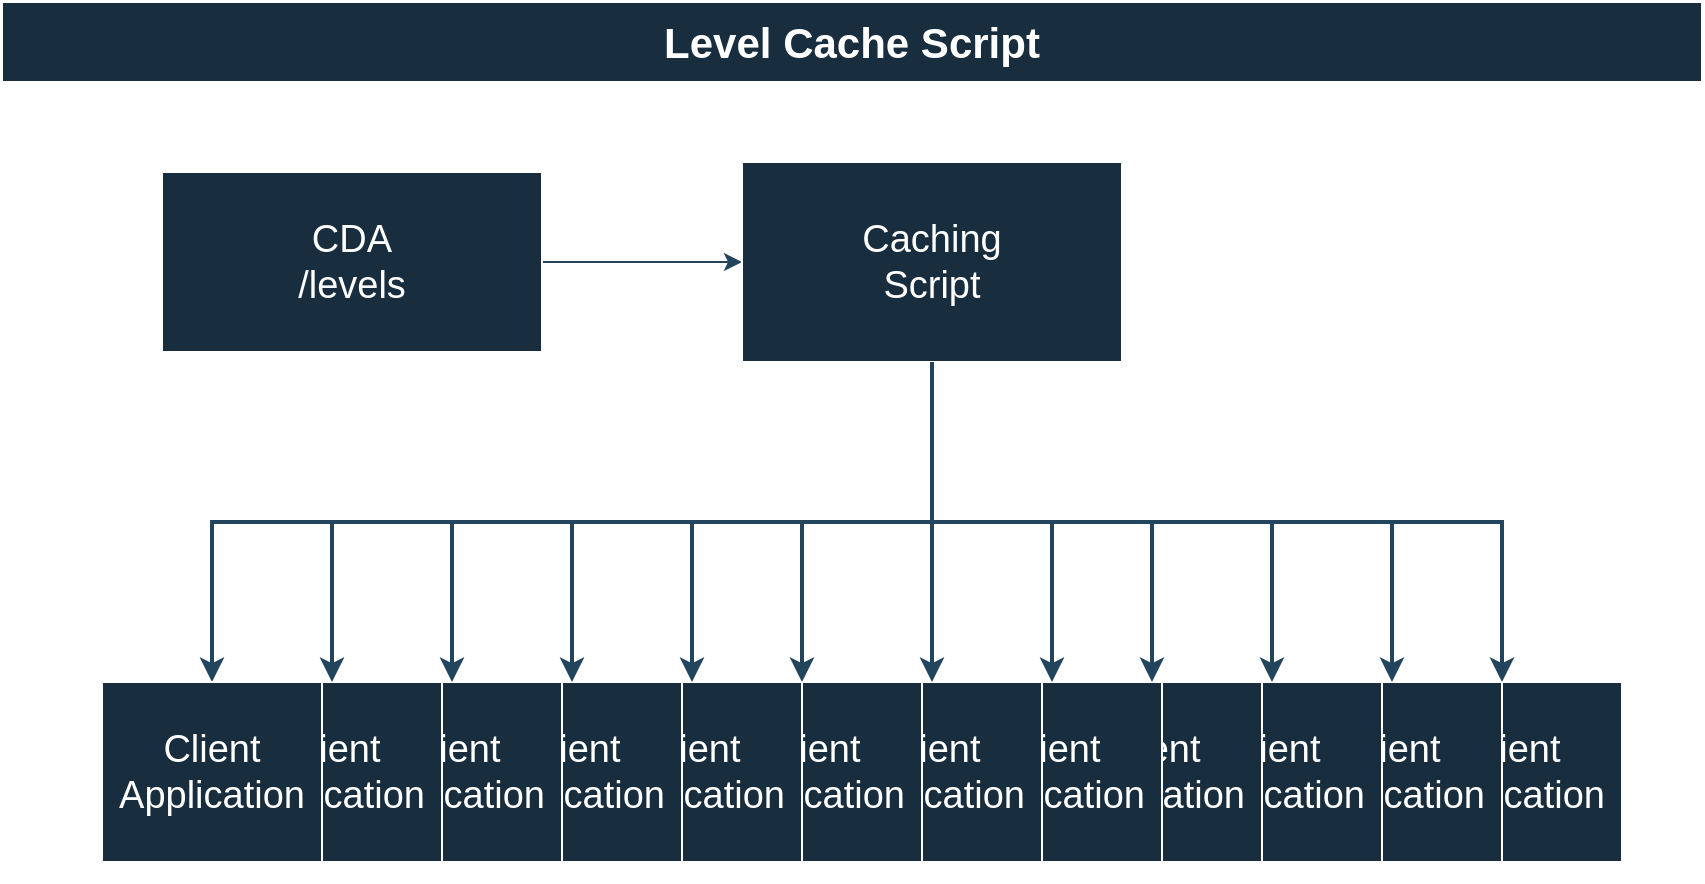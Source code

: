 <mxfile version="21.5.0" type="device">
  <diagram name="Page-1" id="PRyNulhrtUP1l5k77GSo">
    <mxGraphModel dx="1953" dy="2158" grid="1" gridSize="10" guides="1" tooltips="1" connect="1" arrows="1" fold="1" page="1" pageScale="1" pageWidth="850" pageHeight="1100" math="0" shadow="0">
      <root>
        <mxCell id="0" />
        <mxCell id="1" parent="0" />
        <mxCell id="n-PzepxbW1m--9TxpAmA-18" value="Client&lt;br&gt;Application" style="rounded=0;whiteSpace=wrap;html=1;fontSize=19;labelBackgroundColor=none;fillColor=#182E3E;strokeColor=#FFFFFF;fontColor=#FFFFFF;" vertex="1" parent="1">
          <mxGeometry x="700" y="-760" width="110" height="90" as="geometry" />
        </mxCell>
        <mxCell id="n-PzepxbW1m--9TxpAmA-19" value="Client&lt;br&gt;Application" style="rounded=0;whiteSpace=wrap;html=1;fontSize=19;labelBackgroundColor=none;fillColor=#182E3E;strokeColor=#FFFFFF;fontColor=#FFFFFF;" vertex="1" parent="1">
          <mxGeometry x="640" y="-760" width="110" height="90" as="geometry" />
        </mxCell>
        <mxCell id="n-PzepxbW1m--9TxpAmA-20" value="Client&lt;br&gt;Application" style="rounded=0;whiteSpace=wrap;html=1;fontSize=19;labelBackgroundColor=none;fillColor=#182E3E;strokeColor=#FFFFFF;fontColor=#FFFFFF;" vertex="1" parent="1">
          <mxGeometry x="580" y="-760" width="110" height="90" as="geometry" />
        </mxCell>
        <mxCell id="n-PzepxbW1m--9TxpAmA-21" value="Client&lt;br&gt;Application" style="rounded=0;whiteSpace=wrap;html=1;fontSize=19;labelBackgroundColor=none;fillColor=#182E3E;strokeColor=#FFFFFF;fontColor=#FFFFFF;" vertex="1" parent="1">
          <mxGeometry x="520" y="-760" width="110" height="90" as="geometry" />
        </mxCell>
        <mxCell id="n-PzepxbW1m--9TxpAmA-14" value="Client&lt;br&gt;Application" style="rounded=0;whiteSpace=wrap;html=1;fontSize=19;labelBackgroundColor=none;fillColor=#182E3E;strokeColor=#FFFFFF;fontColor=#FFFFFF;" vertex="1" parent="1">
          <mxGeometry x="470" y="-760" width="110" height="90" as="geometry" />
        </mxCell>
        <mxCell id="n-PzepxbW1m--9TxpAmA-15" value="Client&lt;br&gt;Application" style="rounded=0;whiteSpace=wrap;html=1;fontSize=19;labelBackgroundColor=none;fillColor=#182E3E;strokeColor=#FFFFFF;fontColor=#FFFFFF;" vertex="1" parent="1">
          <mxGeometry x="410" y="-760" width="110" height="90" as="geometry" />
        </mxCell>
        <mxCell id="n-PzepxbW1m--9TxpAmA-16" value="Client&lt;br&gt;Application" style="rounded=0;whiteSpace=wrap;html=1;fontSize=19;labelBackgroundColor=none;fillColor=#182E3E;strokeColor=#FFFFFF;fontColor=#FFFFFF;" vertex="1" parent="1">
          <mxGeometry x="350" y="-760" width="110" height="90" as="geometry" />
        </mxCell>
        <mxCell id="n-PzepxbW1m--9TxpAmA-17" value="Client&lt;br&gt;Application" style="rounded=0;whiteSpace=wrap;html=1;fontSize=19;labelBackgroundColor=none;fillColor=#182E3E;strokeColor=#FFFFFF;fontColor=#FFFFFF;" vertex="1" parent="1">
          <mxGeometry x="290" y="-760" width="110" height="90" as="geometry" />
        </mxCell>
        <mxCell id="n-PzepxbW1m--9TxpAmA-12" value="Client&lt;br&gt;Application" style="rounded=0;whiteSpace=wrap;html=1;fontSize=19;labelBackgroundColor=none;fillColor=#182E3E;strokeColor=#FFFFFF;fontColor=#FFFFFF;" vertex="1" parent="1">
          <mxGeometry x="230" y="-760" width="110" height="90" as="geometry" />
        </mxCell>
        <mxCell id="n-PzepxbW1m--9TxpAmA-13" value="Client&lt;br&gt;Application" style="rounded=0;whiteSpace=wrap;html=1;fontSize=19;labelBackgroundColor=none;fillColor=#182E3E;strokeColor=#FFFFFF;fontColor=#FFFFFF;" vertex="1" parent="1">
          <mxGeometry x="170" y="-760" width="110" height="90" as="geometry" />
        </mxCell>
        <mxCell id="n-PzepxbW1m--9TxpAmA-1" value="&lt;b&gt;&lt;font style=&quot;font-size: 21px;&quot;&gt;Level Cache Script&lt;/font&gt;&lt;/b&gt;" style="rounded=0;whiteSpace=wrap;html=1;labelBackgroundColor=none;fillColor=#182E3E;strokeColor=#FFFFFF;fontColor=#FFFFFF;" vertex="1" parent="1">
          <mxGeometry y="-1100" width="850" height="40" as="geometry" />
        </mxCell>
        <mxCell id="n-PzepxbW1m--9TxpAmA-9" style="edgeStyle=orthogonalEdgeStyle;rounded=0;orthogonalLoop=1;jettySize=auto;html=1;exitX=1;exitY=0.5;exitDx=0;exitDy=0;entryX=0;entryY=0.5;entryDx=0;entryDy=0;labelBackgroundColor=none;strokeColor=#23445D;fontColor=default;" edge="1" parent="1" source="n-PzepxbW1m--9TxpAmA-2" target="n-PzepxbW1m--9TxpAmA-5">
          <mxGeometry relative="1" as="geometry" />
        </mxCell>
        <mxCell id="n-PzepxbW1m--9TxpAmA-2" value="CDA&lt;br style=&quot;font-size: 19px;&quot;&gt;/levels" style="rounded=0;whiteSpace=wrap;html=1;fontSize=19;labelBackgroundColor=none;fillColor=#182E3E;strokeColor=#FFFFFF;fontColor=#FFFFFF;" vertex="1" parent="1">
          <mxGeometry x="80" y="-1015" width="190" height="90" as="geometry" />
        </mxCell>
        <mxCell id="n-PzepxbW1m--9TxpAmA-4" value="Client&lt;br&gt;Application" style="rounded=0;whiteSpace=wrap;html=1;fontSize=19;labelBackgroundColor=none;fillColor=#182E3E;strokeColor=#FFFFFF;fontColor=#FFFFFF;" vertex="1" parent="1">
          <mxGeometry x="110" y="-760" width="110" height="90" as="geometry" />
        </mxCell>
        <mxCell id="n-PzepxbW1m--9TxpAmA-5" value="Caching&lt;br&gt;Script" style="rounded=0;whiteSpace=wrap;html=1;fontSize=19;labelBackgroundColor=none;fillColor=#182E3E;strokeColor=#FFFFFF;fontColor=#FFFFFF;" vertex="1" parent="1">
          <mxGeometry x="370" y="-1020" width="190" height="100" as="geometry" />
        </mxCell>
        <mxCell id="n-PzepxbW1m--9TxpAmA-23" style="edgeStyle=orthogonalEdgeStyle;rounded=0;orthogonalLoop=1;jettySize=auto;html=1;exitX=0.5;exitY=1;exitDx=0;exitDy=0;entryX=0.5;entryY=0;entryDx=0;entryDy=0;strokeColor=#23445D;strokeWidth=2;labelBackgroundColor=none;fontColor=default;" edge="1" parent="1" source="n-PzepxbW1m--9TxpAmA-5" target="n-PzepxbW1m--9TxpAmA-11">
          <mxGeometry relative="1" as="geometry" />
        </mxCell>
        <mxCell id="n-PzepxbW1m--9TxpAmA-24" style="edgeStyle=orthogonalEdgeStyle;rounded=0;orthogonalLoop=1;jettySize=auto;html=1;exitX=0.5;exitY=1;exitDx=0;exitDy=0;entryX=0.5;entryY=0;entryDx=0;entryDy=0;strokeColor=#23445D;strokeWidth=2;labelBackgroundColor=none;fontColor=default;" edge="1" parent="1" source="n-PzepxbW1m--9TxpAmA-5" target="n-PzepxbW1m--9TxpAmA-4">
          <mxGeometry relative="1" as="geometry" />
        </mxCell>
        <mxCell id="n-PzepxbW1m--9TxpAmA-25" style="edgeStyle=orthogonalEdgeStyle;rounded=0;orthogonalLoop=1;jettySize=auto;html=1;exitX=0.5;exitY=1;exitDx=0;exitDy=0;entryX=0.5;entryY=0;entryDx=0;entryDy=0;strokeColor=#23445D;strokeWidth=2;labelBackgroundColor=none;fontColor=default;" edge="1" parent="1" source="n-PzepxbW1m--9TxpAmA-5" target="n-PzepxbW1m--9TxpAmA-13">
          <mxGeometry relative="1" as="geometry" />
        </mxCell>
        <mxCell id="n-PzepxbW1m--9TxpAmA-26" style="edgeStyle=orthogonalEdgeStyle;rounded=0;orthogonalLoop=1;jettySize=auto;html=1;exitX=0.5;exitY=1;exitDx=0;exitDy=0;entryX=0.5;entryY=0;entryDx=0;entryDy=0;strokeColor=#23445D;strokeWidth=2;labelBackgroundColor=none;fontColor=default;" edge="1" parent="1" source="n-PzepxbW1m--9TxpAmA-5" target="n-PzepxbW1m--9TxpAmA-12">
          <mxGeometry relative="1" as="geometry" />
        </mxCell>
        <mxCell id="n-PzepxbW1m--9TxpAmA-27" style="edgeStyle=orthogonalEdgeStyle;rounded=0;orthogonalLoop=1;jettySize=auto;html=1;exitX=0.5;exitY=1;exitDx=0;exitDy=0;entryX=0.5;entryY=0;entryDx=0;entryDy=0;strokeColor=#23445D;strokeWidth=2;labelBackgroundColor=none;fontColor=default;" edge="1" parent="1" source="n-PzepxbW1m--9TxpAmA-5" target="n-PzepxbW1m--9TxpAmA-17">
          <mxGeometry relative="1" as="geometry" />
        </mxCell>
        <mxCell id="n-PzepxbW1m--9TxpAmA-28" style="edgeStyle=orthogonalEdgeStyle;rounded=0;orthogonalLoop=1;jettySize=auto;html=1;exitX=0.5;exitY=1;exitDx=0;exitDy=0;entryX=1;entryY=0;entryDx=0;entryDy=0;strokeColor=#23445D;strokeWidth=2;labelBackgroundColor=none;fontColor=default;" edge="1" parent="1" source="n-PzepxbW1m--9TxpAmA-5" target="n-PzepxbW1m--9TxpAmA-17">
          <mxGeometry relative="1" as="geometry" />
        </mxCell>
        <mxCell id="n-PzepxbW1m--9TxpAmA-29" style="edgeStyle=orthogonalEdgeStyle;rounded=0;orthogonalLoop=1;jettySize=auto;html=1;exitX=0.5;exitY=1;exitDx=0;exitDy=0;entryX=0.5;entryY=0;entryDx=0;entryDy=0;strokeColor=#23445D;strokeWidth=2;labelBackgroundColor=none;fontColor=default;" edge="1" parent="1" source="n-PzepxbW1m--9TxpAmA-5" target="n-PzepxbW1m--9TxpAmA-15">
          <mxGeometry relative="1" as="geometry" />
        </mxCell>
        <mxCell id="n-PzepxbW1m--9TxpAmA-30" style="edgeStyle=orthogonalEdgeStyle;rounded=0;orthogonalLoop=1;jettySize=auto;html=1;exitX=0.5;exitY=1;exitDx=0;exitDy=0;entryX=0.5;entryY=0;entryDx=0;entryDy=0;strokeColor=#23445D;strokeWidth=2;labelBackgroundColor=none;fontColor=default;" edge="1" parent="1" source="n-PzepxbW1m--9TxpAmA-5" target="n-PzepxbW1m--9TxpAmA-14">
          <mxGeometry relative="1" as="geometry" />
        </mxCell>
        <mxCell id="n-PzepxbW1m--9TxpAmA-31" style="edgeStyle=orthogonalEdgeStyle;rounded=0;orthogonalLoop=1;jettySize=auto;html=1;exitX=0.5;exitY=1;exitDx=0;exitDy=0;entryX=0.5;entryY=0;entryDx=0;entryDy=0;strokeColor=#23445D;strokeWidth=2;labelBackgroundColor=none;fontColor=default;" edge="1" parent="1" source="n-PzepxbW1m--9TxpAmA-5" target="n-PzepxbW1m--9TxpAmA-21">
          <mxGeometry relative="1" as="geometry" />
        </mxCell>
        <mxCell id="n-PzepxbW1m--9TxpAmA-32" style="edgeStyle=orthogonalEdgeStyle;rounded=0;orthogonalLoop=1;jettySize=auto;html=1;exitX=0.5;exitY=1;exitDx=0;exitDy=0;entryX=0.5;entryY=0;entryDx=0;entryDy=0;strokeColor=#23445D;strokeWidth=2;labelBackgroundColor=none;fontColor=default;" edge="1" parent="1" source="n-PzepxbW1m--9TxpAmA-5" target="n-PzepxbW1m--9TxpAmA-20">
          <mxGeometry relative="1" as="geometry" />
        </mxCell>
        <mxCell id="n-PzepxbW1m--9TxpAmA-33" style="edgeStyle=orthogonalEdgeStyle;rounded=0;orthogonalLoop=1;jettySize=auto;html=1;exitX=0.5;exitY=1;exitDx=0;exitDy=0;entryX=0.5;entryY=0;entryDx=0;entryDy=0;strokeColor=#23445D;strokeWidth=2;labelBackgroundColor=none;fontColor=default;" edge="1" parent="1" source="n-PzepxbW1m--9TxpAmA-5" target="n-PzepxbW1m--9TxpAmA-19">
          <mxGeometry relative="1" as="geometry" />
        </mxCell>
        <mxCell id="n-PzepxbW1m--9TxpAmA-34" style="edgeStyle=orthogonalEdgeStyle;rounded=0;orthogonalLoop=1;jettySize=auto;html=1;exitX=0.5;exitY=1;exitDx=0;exitDy=0;entryX=1;entryY=0;entryDx=0;entryDy=0;strokeColor=#23445D;strokeWidth=2;labelBackgroundColor=none;fontColor=default;" edge="1" parent="1" source="n-PzepxbW1m--9TxpAmA-5" target="n-PzepxbW1m--9TxpAmA-19">
          <mxGeometry relative="1" as="geometry">
            <Array as="points">
              <mxPoint x="465" y="-840" />
              <mxPoint x="750" y="-840" />
            </Array>
          </mxGeometry>
        </mxCell>
        <mxCell id="n-PzepxbW1m--9TxpAmA-10" value="Ran Daily/Hourly" style="text;html=1;strokeColor=none;fillColor=none;align=center;verticalAlign=middle;whiteSpace=wrap;rounded=0;labelBackgroundColor=none;fontColor=#FFFFFF;" vertex="1" parent="1">
          <mxGeometry x="215" y="-960" width="210" height="10" as="geometry" />
        </mxCell>
        <mxCell id="n-PzepxbW1m--9TxpAmA-11" value="Client&lt;br&gt;Application" style="rounded=0;whiteSpace=wrap;html=1;fontSize=19;labelBackgroundColor=none;fillColor=#182E3E;strokeColor=#FFFFFF;fontColor=#FFFFFF;" vertex="1" parent="1">
          <mxGeometry x="50" y="-760" width="110" height="90" as="geometry" />
        </mxCell>
        <mxCell id="n-PzepxbW1m--9TxpAmA-22" value="&lt;b&gt;&lt;font style=&quot;font-size: 19px;&quot;&gt;...&lt;/font&gt;&lt;/b&gt;" style="text;html=1;strokeColor=none;fillColor=none;align=center;verticalAlign=middle;whiteSpace=wrap;rounded=0;labelBackgroundColor=none;fontColor=#FFFFFF;" vertex="1" parent="1">
          <mxGeometry x="810" y="-690" width="30" height="30" as="geometry" />
        </mxCell>
        <mxCell id="n-PzepxbW1m--9TxpAmA-35" value="levels.json" style="text;html=1;strokeColor=none;fillColor=none;align=center;verticalAlign=middle;whiteSpace=wrap;rounded=0;fontColor=#FFFFFF;fontStyle=1" vertex="1" parent="1">
          <mxGeometry x="470" y="-870" width="60" height="30" as="geometry" />
        </mxCell>
        <mxCell id="n-PzepxbW1m--9TxpAmA-37" value="Could be pulled multiple times a second" style="text;html=1;strokeColor=none;fillColor=none;align=center;verticalAlign=middle;whiteSpace=wrap;rounded=0;fontColor=#FFFFFF;" vertex="1" parent="1">
          <mxGeometry x="350" y="-900" width="105" height="30" as="geometry" />
        </mxCell>
        <mxCell id="n-PzepxbW1m--9TxpAmA-39" value="Api Query" style="text;html=1;strokeColor=none;fillColor=none;align=center;verticalAlign=middle;whiteSpace=wrap;rounded=0;fontColor=#FFFFFF;" vertex="1" parent="1">
          <mxGeometry x="280" y="-1000" width="60" height="30" as="geometry" />
        </mxCell>
        <mxCell id="n-PzepxbW1m--9TxpAmA-41" value="File Request" style="text;html=1;strokeColor=none;fillColor=none;align=center;verticalAlign=middle;whiteSpace=wrap;rounded=0;fontColor=#FFFFFF;" vertex="1" parent="1">
          <mxGeometry x="465" y="-910" width="90" height="30" as="geometry" />
        </mxCell>
      </root>
    </mxGraphModel>
  </diagram>
</mxfile>
